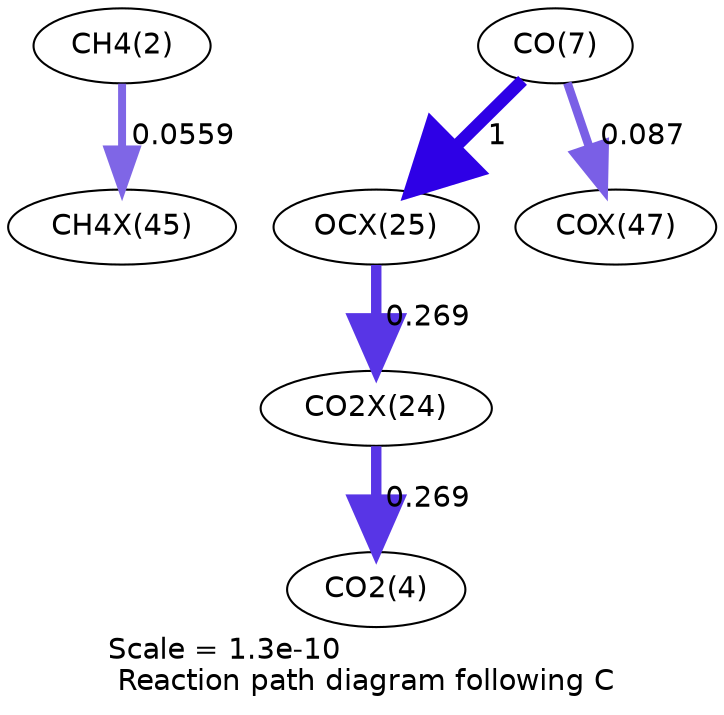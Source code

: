 digraph reaction_paths {
center=1;
s4 -> s65[fontname="Helvetica", penwidth=3.82, arrowsize=1.91, color="0.7, 0.556, 0.9"
, label=" 0.0559"];
s9 -> s61[fontname="Helvetica", penwidth=6, arrowsize=3, color="0.7, 1.5, 0.9"
, label=" 1"];
s9 -> s67[fontname="Helvetica", penwidth=4.16, arrowsize=2.08, color="0.7, 0.587, 0.9"
, label=" 0.087"];
s61 -> s60[fontname="Helvetica", penwidth=5.01, arrowsize=2.5, color="0.7, 0.769, 0.9"
, label=" 0.269"];
s60 -> s6[fontname="Helvetica", penwidth=5.01, arrowsize=2.5, color="0.7, 0.769, 0.9"
, label=" 0.269"];
s4 [ fontname="Helvetica", label="CH4(2)"];
s6 [ fontname="Helvetica", label="CO2(4)"];
s9 [ fontname="Helvetica", label="CO(7)"];
s60 [ fontname="Helvetica", label="CO2X(24)"];
s61 [ fontname="Helvetica", label="OCX(25)"];
s65 [ fontname="Helvetica", label="CH4X(45)"];
s67 [ fontname="Helvetica", label="COX(47)"];
 label = "Scale = 1.3e-10\l Reaction path diagram following C";
 fontname = "Helvetica";
}
